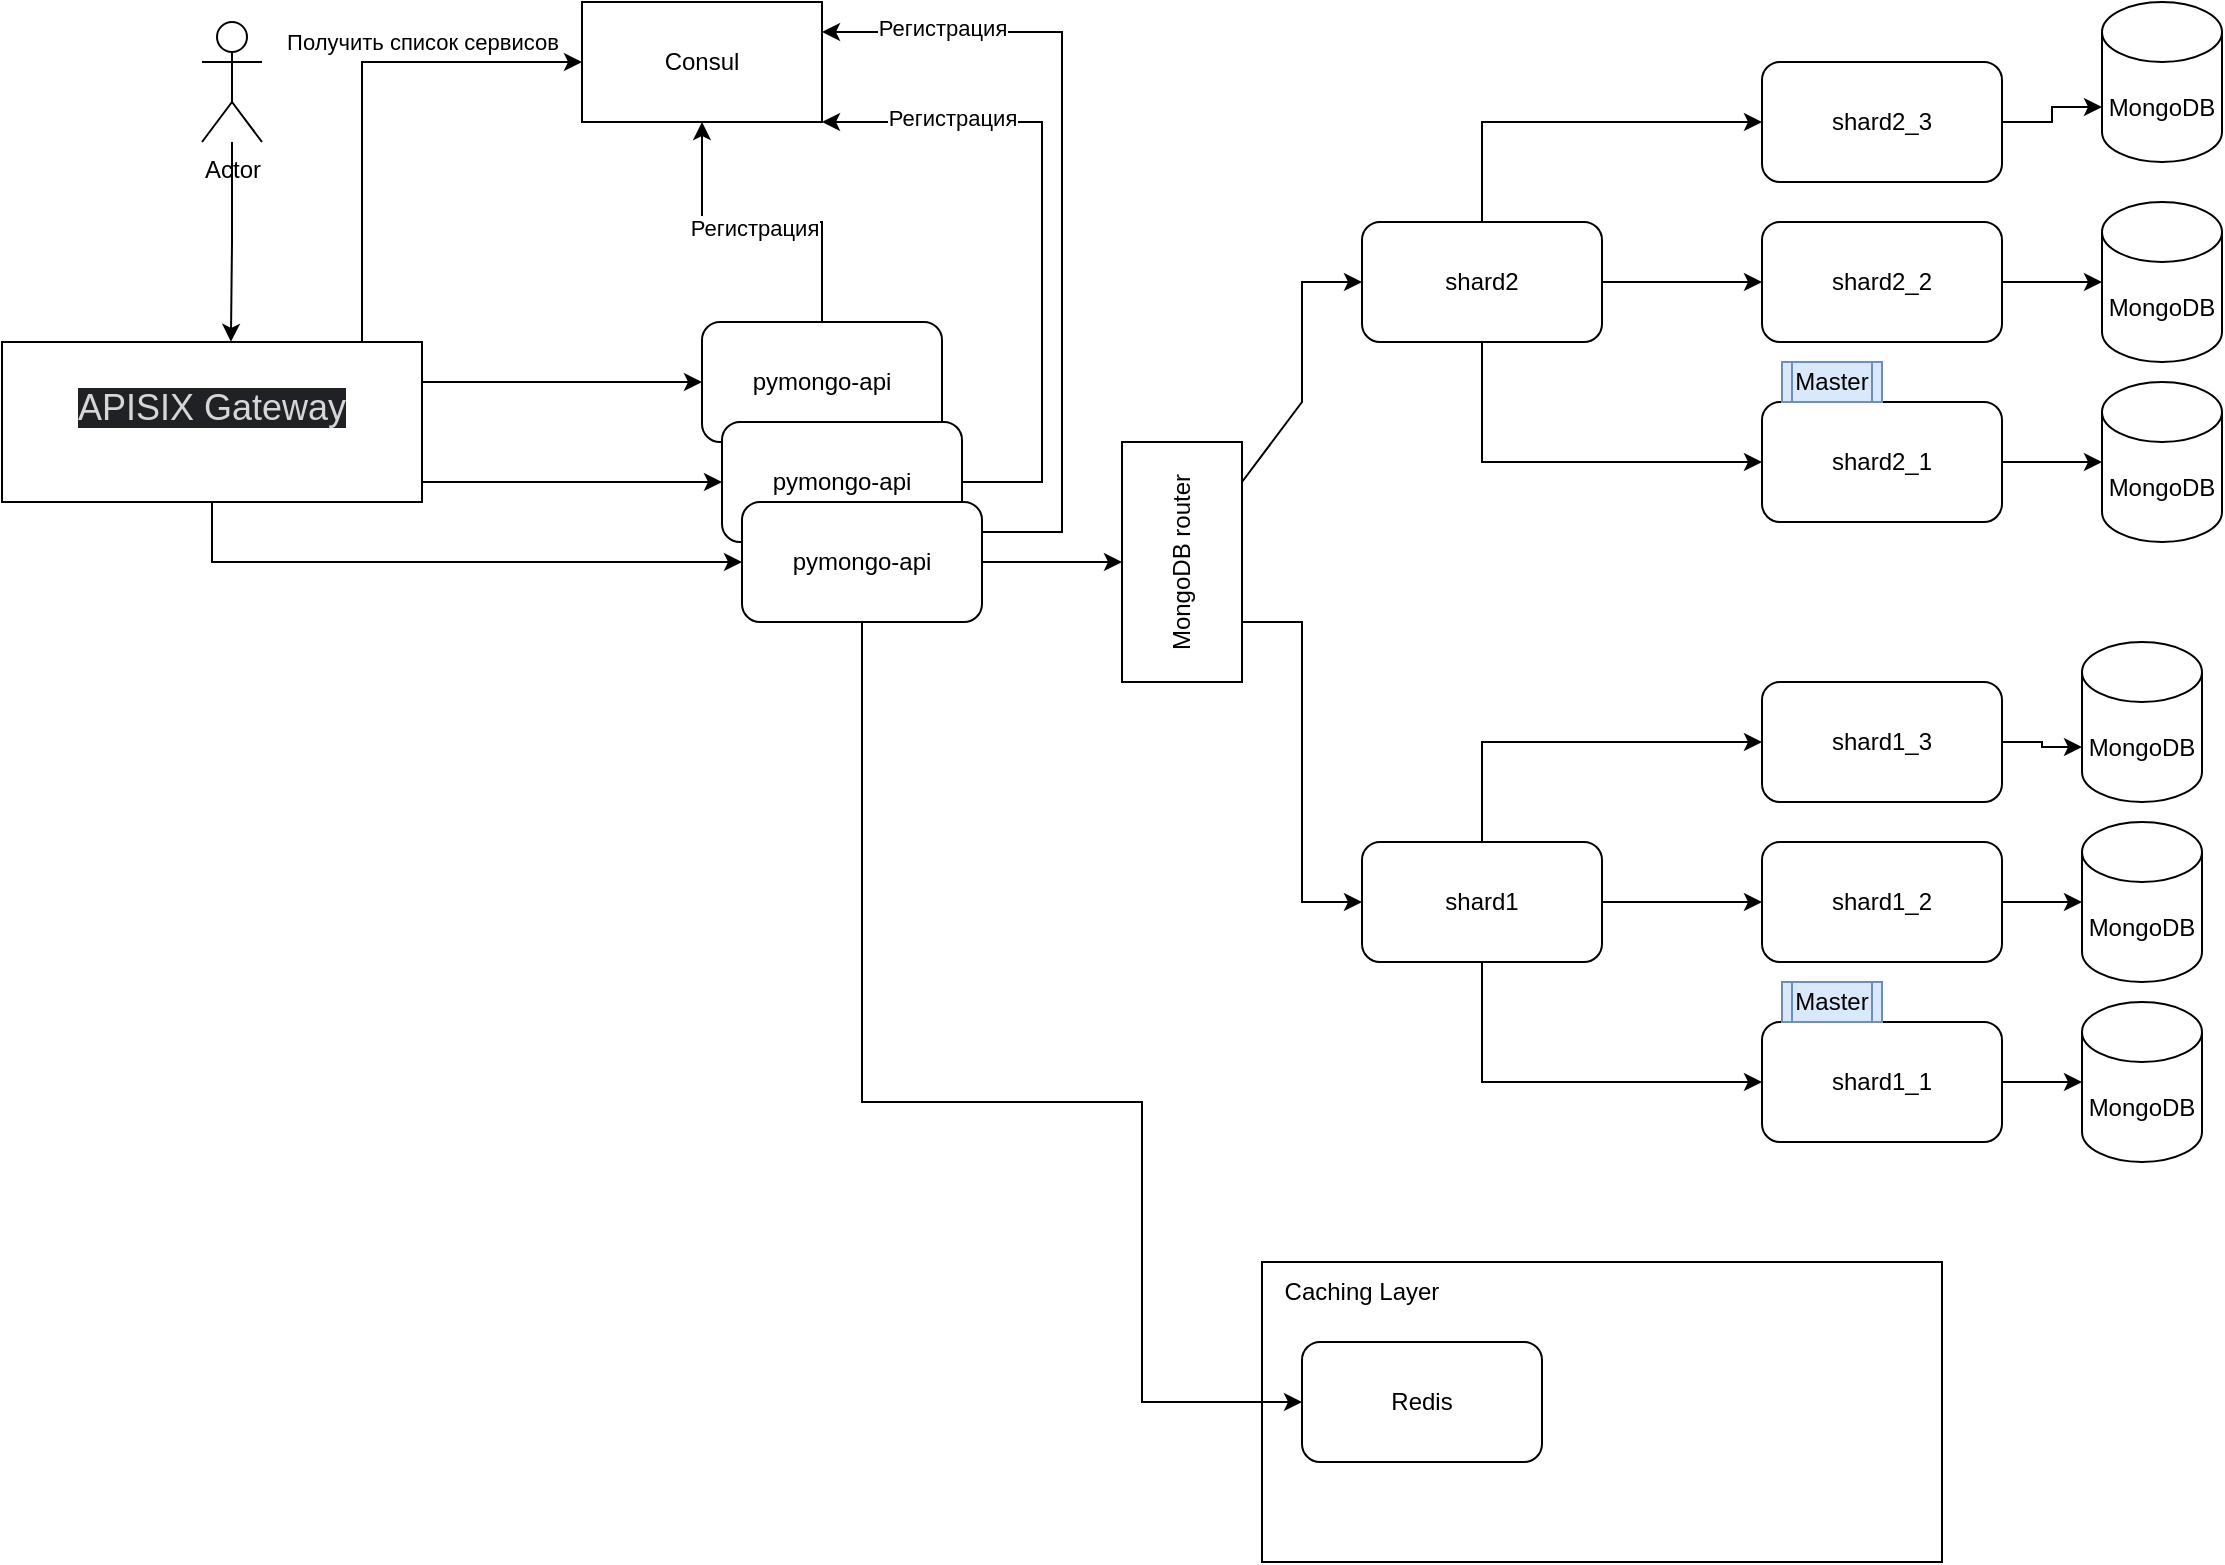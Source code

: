 <mxfile version="24.8.9">
  <diagram name="Page-1" id="-H_mtQnk-PTXWXPvYvuk">
    <mxGraphModel dx="2360" dy="696" grid="1" gridSize="10" guides="1" tooltips="1" connect="1" arrows="1" fold="1" page="1" pageScale="1" pageWidth="1169" pageHeight="827" math="0" shadow="0">
      <root>
        <mxCell id="0" />
        <mxCell id="1" parent="0" />
        <mxCell id="4vTTa5_XdCrDMJLi2pIQ-12" style="edgeStyle=orthogonalEdgeStyle;rounded=0;orthogonalLoop=1;jettySize=auto;html=1;entryX=0.5;entryY=1;entryDx=0;entryDy=0;" edge="1" parent="1" source="4vTTa5_XdCrDMJLi2pIQ-3" target="4vTTa5_XdCrDMJLi2pIQ-11">
          <mxGeometry relative="1" as="geometry" />
        </mxCell>
        <mxCell id="4vTTa5_XdCrDMJLi2pIQ-15" value="Регистрация" style="edgeLabel;html=1;align=center;verticalAlign=middle;resizable=0;points=[];" vertex="1" connectable="0" parent="4vTTa5_XdCrDMJLi2pIQ-12">
          <mxGeometry x="0.066" y="3" relative="1" as="geometry">
            <mxPoint x="1" as="offset" />
          </mxGeometry>
        </mxCell>
        <mxCell id="4vTTa5_XdCrDMJLi2pIQ-3" value="pymongo-api" style="rounded=1;whiteSpace=wrap;html=1;" vertex="1" parent="1">
          <mxGeometry x="220" y="180" width="120" height="60" as="geometry" />
        </mxCell>
        <mxCell id="4vTTa5_XdCrDMJLi2pIQ-13" style="edgeStyle=orthogonalEdgeStyle;rounded=0;orthogonalLoop=1;jettySize=auto;html=1;entryX=1;entryY=1;entryDx=0;entryDy=0;" edge="1" parent="1" source="4vTTa5_XdCrDMJLi2pIQ-2" target="4vTTa5_XdCrDMJLi2pIQ-11">
          <mxGeometry relative="1" as="geometry">
            <Array as="points">
              <mxPoint x="390" y="260" />
              <mxPoint x="390" y="80" />
            </Array>
          </mxGeometry>
        </mxCell>
        <mxCell id="4vTTa5_XdCrDMJLi2pIQ-16" value="Регистрация" style="edgeLabel;html=1;align=center;verticalAlign=middle;resizable=0;points=[];" vertex="1" connectable="0" parent="4vTTa5_XdCrDMJLi2pIQ-13">
          <mxGeometry x="0.601" y="-2" relative="1" as="geometry">
            <mxPoint x="-1" as="offset" />
          </mxGeometry>
        </mxCell>
        <mxCell id="4vTTa5_XdCrDMJLi2pIQ-2" value="pymongo-api" style="rounded=1;whiteSpace=wrap;html=1;" vertex="1" parent="1">
          <mxGeometry x="230" y="230" width="120" height="60" as="geometry" />
        </mxCell>
        <mxCell id="4vTTa5_XdCrDMJLi2pIQ-4" style="edgeStyle=orthogonalEdgeStyle;rounded=0;orthogonalLoop=1;jettySize=auto;html=1;entryX=0;entryY=0.5;entryDx=0;entryDy=0;" edge="1" parent="1" source="quuRfxYI1Brjr8cdpD_s-44" target="4vTTa5_XdCrDMJLi2pIQ-3">
          <mxGeometry relative="1" as="geometry">
            <Array as="points">
              <mxPoint x="110" y="210" />
              <mxPoint x="110" y="210" />
            </Array>
          </mxGeometry>
        </mxCell>
        <mxCell id="4vTTa5_XdCrDMJLi2pIQ-5" style="edgeStyle=orthogonalEdgeStyle;rounded=0;orthogonalLoop=1;jettySize=auto;html=1;entryX=0;entryY=0.5;entryDx=0;entryDy=0;" edge="1" parent="1" source="quuRfxYI1Brjr8cdpD_s-44" target="4vTTa5_XdCrDMJLi2pIQ-2">
          <mxGeometry relative="1" as="geometry">
            <Array as="points">
              <mxPoint x="110" y="260" />
              <mxPoint x="110" y="260" />
            </Array>
          </mxGeometry>
        </mxCell>
        <mxCell id="4vTTa5_XdCrDMJLi2pIQ-6" style="edgeStyle=orthogonalEdgeStyle;rounded=0;orthogonalLoop=1;jettySize=auto;html=1;entryX=0;entryY=0.5;entryDx=0;entryDy=0;" edge="1" parent="1" source="quuRfxYI1Brjr8cdpD_s-44" target="zA23MoTUsTF4_91t8viU-3">
          <mxGeometry relative="1" as="geometry">
            <Array as="points">
              <mxPoint x="-25" y="300" />
            </Array>
          </mxGeometry>
        </mxCell>
        <mxCell id="4vTTa5_XdCrDMJLi2pIQ-18" style="edgeStyle=orthogonalEdgeStyle;rounded=0;orthogonalLoop=1;jettySize=auto;html=1;entryX=0;entryY=0.5;entryDx=0;entryDy=0;" edge="1" parent="1" source="quuRfxYI1Brjr8cdpD_s-44" target="4vTTa5_XdCrDMJLi2pIQ-11">
          <mxGeometry relative="1" as="geometry">
            <Array as="points">
              <mxPoint x="50" y="50" />
            </Array>
          </mxGeometry>
        </mxCell>
        <mxCell id="4vTTa5_XdCrDMJLi2pIQ-19" value="Получить список сервисов" style="edgeLabel;html=1;align=center;verticalAlign=middle;resizable=0;points=[];" vertex="1" connectable="0" parent="4vTTa5_XdCrDMJLi2pIQ-18">
          <mxGeometry x="-0.208" y="1" relative="1" as="geometry">
            <mxPoint x="31" y="-51" as="offset" />
          </mxGeometry>
        </mxCell>
        <mxCell id="quuRfxYI1Brjr8cdpD_s-44" value="&#xa;&lt;span style=&quot;color: rgb(214, 214, 214); font-family: &amp;quot;YS Text&amp;quot;, sans-serif; font-size: 18px; font-style: normal; font-variant-ligatures: normal; font-variant-caps: normal; font-weight: 400; letter-spacing: normal; orphans: 2; text-align: start; text-indent: 0px; text-transform: none; widows: 2; word-spacing: 0px; -webkit-text-stroke-width: 0px; white-space: pre-wrap; background-color: rgb(32, 33, 36); text-decoration-thickness: initial; text-decoration-style: initial; text-decoration-color: initial; display: inline !important; float: none;&quot;&gt;APISIX Gateway&lt;/span&gt;&#xa;&#xa;" style="rounded=0;whiteSpace=wrap;html=1;rotation=0;" parent="1" vertex="1">
          <mxGeometry x="-130" y="190" width="210" height="80" as="geometry" />
        </mxCell>
        <mxCell id="zA23MoTUsTF4_91t8viU-2" value="MongoDB" style="shape=cylinder3;whiteSpace=wrap;html=1;boundedLbl=1;backgroundOutline=1;size=15;" parent="1" vertex="1">
          <mxGeometry x="920" y="210" width="60" height="80" as="geometry" />
        </mxCell>
        <mxCell id="uGlacwfJj0JokIyBRGli-6" style="edgeStyle=orthogonalEdgeStyle;rounded=0;orthogonalLoop=1;jettySize=auto;html=1;entryX=0.5;entryY=0;entryDx=0;entryDy=0;" parent="1" source="zA23MoTUsTF4_91t8viU-3" target="uGlacwfJj0JokIyBRGli-5" edge="1">
          <mxGeometry relative="1" as="geometry" />
        </mxCell>
        <mxCell id="4vTTa5_XdCrDMJLi2pIQ-14" style="edgeStyle=orthogonalEdgeStyle;rounded=0;orthogonalLoop=1;jettySize=auto;html=1;exitX=1;exitY=0.25;exitDx=0;exitDy=0;entryX=1;entryY=0.25;entryDx=0;entryDy=0;" edge="1" parent="1" source="zA23MoTUsTF4_91t8viU-3" target="4vTTa5_XdCrDMJLi2pIQ-11">
          <mxGeometry relative="1" as="geometry">
            <Array as="points">
              <mxPoint x="400" y="285" />
              <mxPoint x="400" y="35" />
            </Array>
          </mxGeometry>
        </mxCell>
        <mxCell id="4vTTa5_XdCrDMJLi2pIQ-17" value="Регистрация" style="edgeLabel;html=1;align=center;verticalAlign=middle;resizable=0;points=[];" vertex="1" connectable="0" parent="4vTTa5_XdCrDMJLi2pIQ-14">
          <mxGeometry x="0.713" y="-2" relative="1" as="geometry">
            <mxPoint x="1" as="offset" />
          </mxGeometry>
        </mxCell>
        <mxCell id="zA23MoTUsTF4_91t8viU-3" value="pymongo-api" style="rounded=1;whiteSpace=wrap;html=1;" parent="1" vertex="1">
          <mxGeometry x="240" y="270" width="120" height="60" as="geometry" />
        </mxCell>
        <mxCell id="quuRfxYI1Brjr8cdpD_s-11" style="edgeStyle=orthogonalEdgeStyle;rounded=0;orthogonalLoop=1;jettySize=auto;html=1;" parent="1" source="uGlacwfJj0JokIyBRGli-3" target="quuRfxYI1Brjr8cdpD_s-2" edge="1">
          <mxGeometry relative="1" as="geometry" />
        </mxCell>
        <mxCell id="quuRfxYI1Brjr8cdpD_s-12" style="edgeStyle=orthogonalEdgeStyle;rounded=0;orthogonalLoop=1;jettySize=auto;html=1;entryX=0;entryY=0.5;entryDx=0;entryDy=0;" parent="1" source="uGlacwfJj0JokIyBRGli-3" target="quuRfxYI1Brjr8cdpD_s-4" edge="1">
          <mxGeometry relative="1" as="geometry">
            <Array as="points">
              <mxPoint x="610" y="390" />
            </Array>
          </mxGeometry>
        </mxCell>
        <mxCell id="quuRfxYI1Brjr8cdpD_s-15" style="edgeStyle=orthogonalEdgeStyle;rounded=0;orthogonalLoop=1;jettySize=auto;html=1;entryX=0;entryY=0.5;entryDx=0;entryDy=0;" parent="1" source="uGlacwfJj0JokIyBRGli-3" target="quuRfxYI1Brjr8cdpD_s-3" edge="1">
          <mxGeometry relative="1" as="geometry">
            <Array as="points">
              <mxPoint x="610" y="560" />
            </Array>
          </mxGeometry>
        </mxCell>
        <mxCell id="uGlacwfJj0JokIyBRGli-3" value="shard1" style="rounded=1;whiteSpace=wrap;html=1;" parent="1" vertex="1">
          <mxGeometry x="550" y="440" width="120" height="60" as="geometry" />
        </mxCell>
        <mxCell id="uGlacwfJj0JokIyBRGli-8" style="edgeStyle=orthogonalEdgeStyle;rounded=0;orthogonalLoop=1;jettySize=auto;html=1;exitX=0.25;exitY=1;exitDx=0;exitDy=0;entryX=0;entryY=0.5;entryDx=0;entryDy=0;" parent="1" source="uGlacwfJj0JokIyBRGli-5" target="uGlacwfJj0JokIyBRGli-3" edge="1">
          <mxGeometry relative="1" as="geometry" />
        </mxCell>
        <mxCell id="quuRfxYI1Brjr8cdpD_s-26" style="edgeStyle=orthogonalEdgeStyle;rounded=0;orthogonalLoop=1;jettySize=auto;html=1;entryX=0;entryY=0.5;entryDx=0;entryDy=0;" parent="1" source="uGlacwfJj0JokIyBRGli-5" target="quuRfxYI1Brjr8cdpD_s-19" edge="1">
          <mxGeometry relative="1" as="geometry">
            <Array as="points">
              <mxPoint x="520" y="220" />
              <mxPoint x="520" y="160" />
            </Array>
          </mxGeometry>
        </mxCell>
        <mxCell id="uGlacwfJj0JokIyBRGli-5" value="MongoDB router" style="rounded=0;whiteSpace=wrap;html=1;rotation=-90;" parent="1" vertex="1">
          <mxGeometry x="400" y="270" width="120" height="60" as="geometry" />
        </mxCell>
        <mxCell id="quuRfxYI1Brjr8cdpD_s-2" value="shard1_2" style="rounded=1;whiteSpace=wrap;html=1;" parent="1" vertex="1">
          <mxGeometry x="750" y="440" width="120" height="60" as="geometry" />
        </mxCell>
        <mxCell id="quuRfxYI1Brjr8cdpD_s-4" value="shard1_3" style="rounded=1;whiteSpace=wrap;html=1;" parent="1" vertex="1">
          <mxGeometry x="750" y="360" width="120" height="60" as="geometry" />
        </mxCell>
        <mxCell id="quuRfxYI1Brjr8cdpD_s-10" value="" style="group" parent="1" vertex="1" connectable="0">
          <mxGeometry x="750" y="510" width="120" height="80" as="geometry" />
        </mxCell>
        <mxCell id="quuRfxYI1Brjr8cdpD_s-3" value="shard1_1" style="rounded=1;whiteSpace=wrap;html=1;" parent="quuRfxYI1Brjr8cdpD_s-10" vertex="1">
          <mxGeometry y="20" width="120" height="60" as="geometry" />
        </mxCell>
        <mxCell id="quuRfxYI1Brjr8cdpD_s-9" value="Master" style="shape=process;whiteSpace=wrap;html=1;backgroundOutline=1;fillColor=#dae8fc;strokeColor=#6c8ebf;" parent="quuRfxYI1Brjr8cdpD_s-10" vertex="1">
          <mxGeometry x="10" width="50" height="20" as="geometry" />
        </mxCell>
        <mxCell id="quuRfxYI1Brjr8cdpD_s-16" style="edgeStyle=orthogonalEdgeStyle;rounded=0;orthogonalLoop=1;jettySize=auto;html=1;" parent="1" source="quuRfxYI1Brjr8cdpD_s-19" target="quuRfxYI1Brjr8cdpD_s-20" edge="1">
          <mxGeometry relative="1" as="geometry" />
        </mxCell>
        <mxCell id="quuRfxYI1Brjr8cdpD_s-17" style="edgeStyle=orthogonalEdgeStyle;rounded=0;orthogonalLoop=1;jettySize=auto;html=1;entryX=0;entryY=0.5;entryDx=0;entryDy=0;" parent="1" source="quuRfxYI1Brjr8cdpD_s-19" target="quuRfxYI1Brjr8cdpD_s-21" edge="1">
          <mxGeometry relative="1" as="geometry">
            <Array as="points">
              <mxPoint x="610" y="80" />
            </Array>
          </mxGeometry>
        </mxCell>
        <mxCell id="quuRfxYI1Brjr8cdpD_s-18" style="edgeStyle=orthogonalEdgeStyle;rounded=0;orthogonalLoop=1;jettySize=auto;html=1;entryX=0;entryY=0.5;entryDx=0;entryDy=0;" parent="1" source="quuRfxYI1Brjr8cdpD_s-19" target="quuRfxYI1Brjr8cdpD_s-23" edge="1">
          <mxGeometry relative="1" as="geometry">
            <Array as="points">
              <mxPoint x="610" y="250" />
            </Array>
          </mxGeometry>
        </mxCell>
        <mxCell id="quuRfxYI1Brjr8cdpD_s-19" value="shard2" style="rounded=1;whiteSpace=wrap;html=1;" parent="1" vertex="1">
          <mxGeometry x="550" y="130" width="120" height="60" as="geometry" />
        </mxCell>
        <mxCell id="quuRfxYI1Brjr8cdpD_s-20" value="shard2_2" style="rounded=1;whiteSpace=wrap;html=1;" parent="1" vertex="1">
          <mxGeometry x="750" y="130" width="120" height="60" as="geometry" />
        </mxCell>
        <mxCell id="quuRfxYI1Brjr8cdpD_s-21" value="shard2_3" style="rounded=1;whiteSpace=wrap;html=1;" parent="1" vertex="1">
          <mxGeometry x="750" y="50" width="120" height="60" as="geometry" />
        </mxCell>
        <mxCell id="quuRfxYI1Brjr8cdpD_s-22" value="" style="group" parent="1" vertex="1" connectable="0">
          <mxGeometry x="750" y="200" width="120" height="80" as="geometry" />
        </mxCell>
        <mxCell id="quuRfxYI1Brjr8cdpD_s-23" value="shard2_1" style="rounded=1;whiteSpace=wrap;html=1;" parent="quuRfxYI1Brjr8cdpD_s-22" vertex="1">
          <mxGeometry y="20" width="120" height="60" as="geometry" />
        </mxCell>
        <mxCell id="quuRfxYI1Brjr8cdpD_s-24" value="Master" style="shape=process;whiteSpace=wrap;html=1;backgroundOutline=1;fillColor=#dae8fc;strokeColor=#6c8ebf;" parent="quuRfxYI1Brjr8cdpD_s-22" vertex="1">
          <mxGeometry x="10" width="50" height="20" as="geometry" />
        </mxCell>
        <mxCell id="quuRfxYI1Brjr8cdpD_s-30" value="MongoDB" style="shape=cylinder3;whiteSpace=wrap;html=1;boundedLbl=1;backgroundOutline=1;size=15;" parent="1" vertex="1">
          <mxGeometry x="920" y="120" width="60" height="80" as="geometry" />
        </mxCell>
        <mxCell id="quuRfxYI1Brjr8cdpD_s-31" value="MongoDB" style="shape=cylinder3;whiteSpace=wrap;html=1;boundedLbl=1;backgroundOutline=1;size=15;" parent="1" vertex="1">
          <mxGeometry x="920" y="20" width="60" height="80" as="geometry" />
        </mxCell>
        <mxCell id="quuRfxYI1Brjr8cdpD_s-33" style="edgeStyle=orthogonalEdgeStyle;rounded=0;orthogonalLoop=1;jettySize=auto;html=1;entryX=0;entryY=0.5;entryDx=0;entryDy=0;entryPerimeter=0;" parent="1" source="quuRfxYI1Brjr8cdpD_s-20" target="quuRfxYI1Brjr8cdpD_s-30" edge="1">
          <mxGeometry relative="1" as="geometry" />
        </mxCell>
        <mxCell id="quuRfxYI1Brjr8cdpD_s-35" style="edgeStyle=orthogonalEdgeStyle;rounded=0;orthogonalLoop=1;jettySize=auto;html=1;entryX=0;entryY=0;entryDx=0;entryDy=52.5;entryPerimeter=0;" parent="1" source="quuRfxYI1Brjr8cdpD_s-21" target="quuRfxYI1Brjr8cdpD_s-31" edge="1">
          <mxGeometry relative="1" as="geometry" />
        </mxCell>
        <mxCell id="quuRfxYI1Brjr8cdpD_s-36" style="edgeStyle=orthogonalEdgeStyle;rounded=0;orthogonalLoop=1;jettySize=auto;html=1;entryX=0;entryY=0.5;entryDx=0;entryDy=0;entryPerimeter=0;" parent="1" source="quuRfxYI1Brjr8cdpD_s-23" target="zA23MoTUsTF4_91t8viU-2" edge="1">
          <mxGeometry relative="1" as="geometry" />
        </mxCell>
        <mxCell id="quuRfxYI1Brjr8cdpD_s-38" value="MongoDB" style="shape=cylinder3;whiteSpace=wrap;html=1;boundedLbl=1;backgroundOutline=1;size=15;" parent="1" vertex="1">
          <mxGeometry x="910" y="340" width="60" height="80" as="geometry" />
        </mxCell>
        <mxCell id="quuRfxYI1Brjr8cdpD_s-39" value="MongoDB" style="shape=cylinder3;whiteSpace=wrap;html=1;boundedLbl=1;backgroundOutline=1;size=15;" parent="1" vertex="1">
          <mxGeometry x="910" y="430" width="60" height="80" as="geometry" />
        </mxCell>
        <mxCell id="quuRfxYI1Brjr8cdpD_s-40" value="MongoDB" style="shape=cylinder3;whiteSpace=wrap;html=1;boundedLbl=1;backgroundOutline=1;size=15;" parent="1" vertex="1">
          <mxGeometry x="910" y="520" width="60" height="80" as="geometry" />
        </mxCell>
        <mxCell id="quuRfxYI1Brjr8cdpD_s-41" style="edgeStyle=orthogonalEdgeStyle;rounded=0;orthogonalLoop=1;jettySize=auto;html=1;entryX=0;entryY=0;entryDx=0;entryDy=52.5;entryPerimeter=0;" parent="1" source="quuRfxYI1Brjr8cdpD_s-4" target="quuRfxYI1Brjr8cdpD_s-38" edge="1">
          <mxGeometry relative="1" as="geometry" />
        </mxCell>
        <mxCell id="quuRfxYI1Brjr8cdpD_s-42" style="edgeStyle=orthogonalEdgeStyle;rounded=0;orthogonalLoop=1;jettySize=auto;html=1;entryX=0;entryY=0.5;entryDx=0;entryDy=0;entryPerimeter=0;" parent="1" source="quuRfxYI1Brjr8cdpD_s-2" target="quuRfxYI1Brjr8cdpD_s-39" edge="1">
          <mxGeometry relative="1" as="geometry" />
        </mxCell>
        <mxCell id="quuRfxYI1Brjr8cdpD_s-43" style="edgeStyle=orthogonalEdgeStyle;rounded=0;orthogonalLoop=1;jettySize=auto;html=1;entryX=0;entryY=0.5;entryDx=0;entryDy=0;entryPerimeter=0;" parent="1" source="quuRfxYI1Brjr8cdpD_s-3" target="quuRfxYI1Brjr8cdpD_s-40" edge="1">
          <mxGeometry relative="1" as="geometry" />
        </mxCell>
        <mxCell id="quuRfxYI1Brjr8cdpD_s-46" value="" style="rounded=0;whiteSpace=wrap;html=1;" parent="1" vertex="1">
          <mxGeometry x="500" y="650" width="340" height="150" as="geometry" />
        </mxCell>
        <mxCell id="quuRfxYI1Brjr8cdpD_s-47" value="Caching Layer" style="text;html=1;align=center;verticalAlign=middle;whiteSpace=wrap;rounded=0;" parent="1" vertex="1">
          <mxGeometry x="500" y="650" width="100" height="30" as="geometry" />
        </mxCell>
        <mxCell id="quuRfxYI1Brjr8cdpD_s-48" value="Redis" style="rounded=1;whiteSpace=wrap;html=1;" parent="1" vertex="1">
          <mxGeometry x="520" y="690" width="120" height="60" as="geometry" />
        </mxCell>
        <mxCell id="quuRfxYI1Brjr8cdpD_s-49" style="edgeStyle=orthogonalEdgeStyle;rounded=0;orthogonalLoop=1;jettySize=auto;html=1;entryX=0;entryY=0.5;entryDx=0;entryDy=0;" parent="1" source="zA23MoTUsTF4_91t8viU-3" target="quuRfxYI1Brjr8cdpD_s-48" edge="1">
          <mxGeometry relative="1" as="geometry">
            <Array as="points">
              <mxPoint x="300" y="570" />
              <mxPoint x="440" y="570" />
              <mxPoint x="440" y="720" />
            </Array>
          </mxGeometry>
        </mxCell>
        <mxCell id="4vTTa5_XdCrDMJLi2pIQ-7" value="Actor" style="shape=umlActor;verticalLabelPosition=bottom;verticalAlign=top;html=1;outlineConnect=0;" vertex="1" parent="1">
          <mxGeometry x="-30" y="30" width="30" height="60" as="geometry" />
        </mxCell>
        <mxCell id="4vTTa5_XdCrDMJLi2pIQ-8" style="edgeStyle=orthogonalEdgeStyle;rounded=0;orthogonalLoop=1;jettySize=auto;html=1;entryX=0.545;entryY=-0.001;entryDx=0;entryDy=0;entryPerimeter=0;" edge="1" parent="1" source="4vTTa5_XdCrDMJLi2pIQ-7" target="quuRfxYI1Brjr8cdpD_s-44">
          <mxGeometry relative="1" as="geometry" />
        </mxCell>
        <mxCell id="4vTTa5_XdCrDMJLi2pIQ-11" value="Consul" style="rounded=0;whiteSpace=wrap;html=1;" vertex="1" parent="1">
          <mxGeometry x="160" y="20" width="120" height="60" as="geometry" />
        </mxCell>
      </root>
    </mxGraphModel>
  </diagram>
</mxfile>
